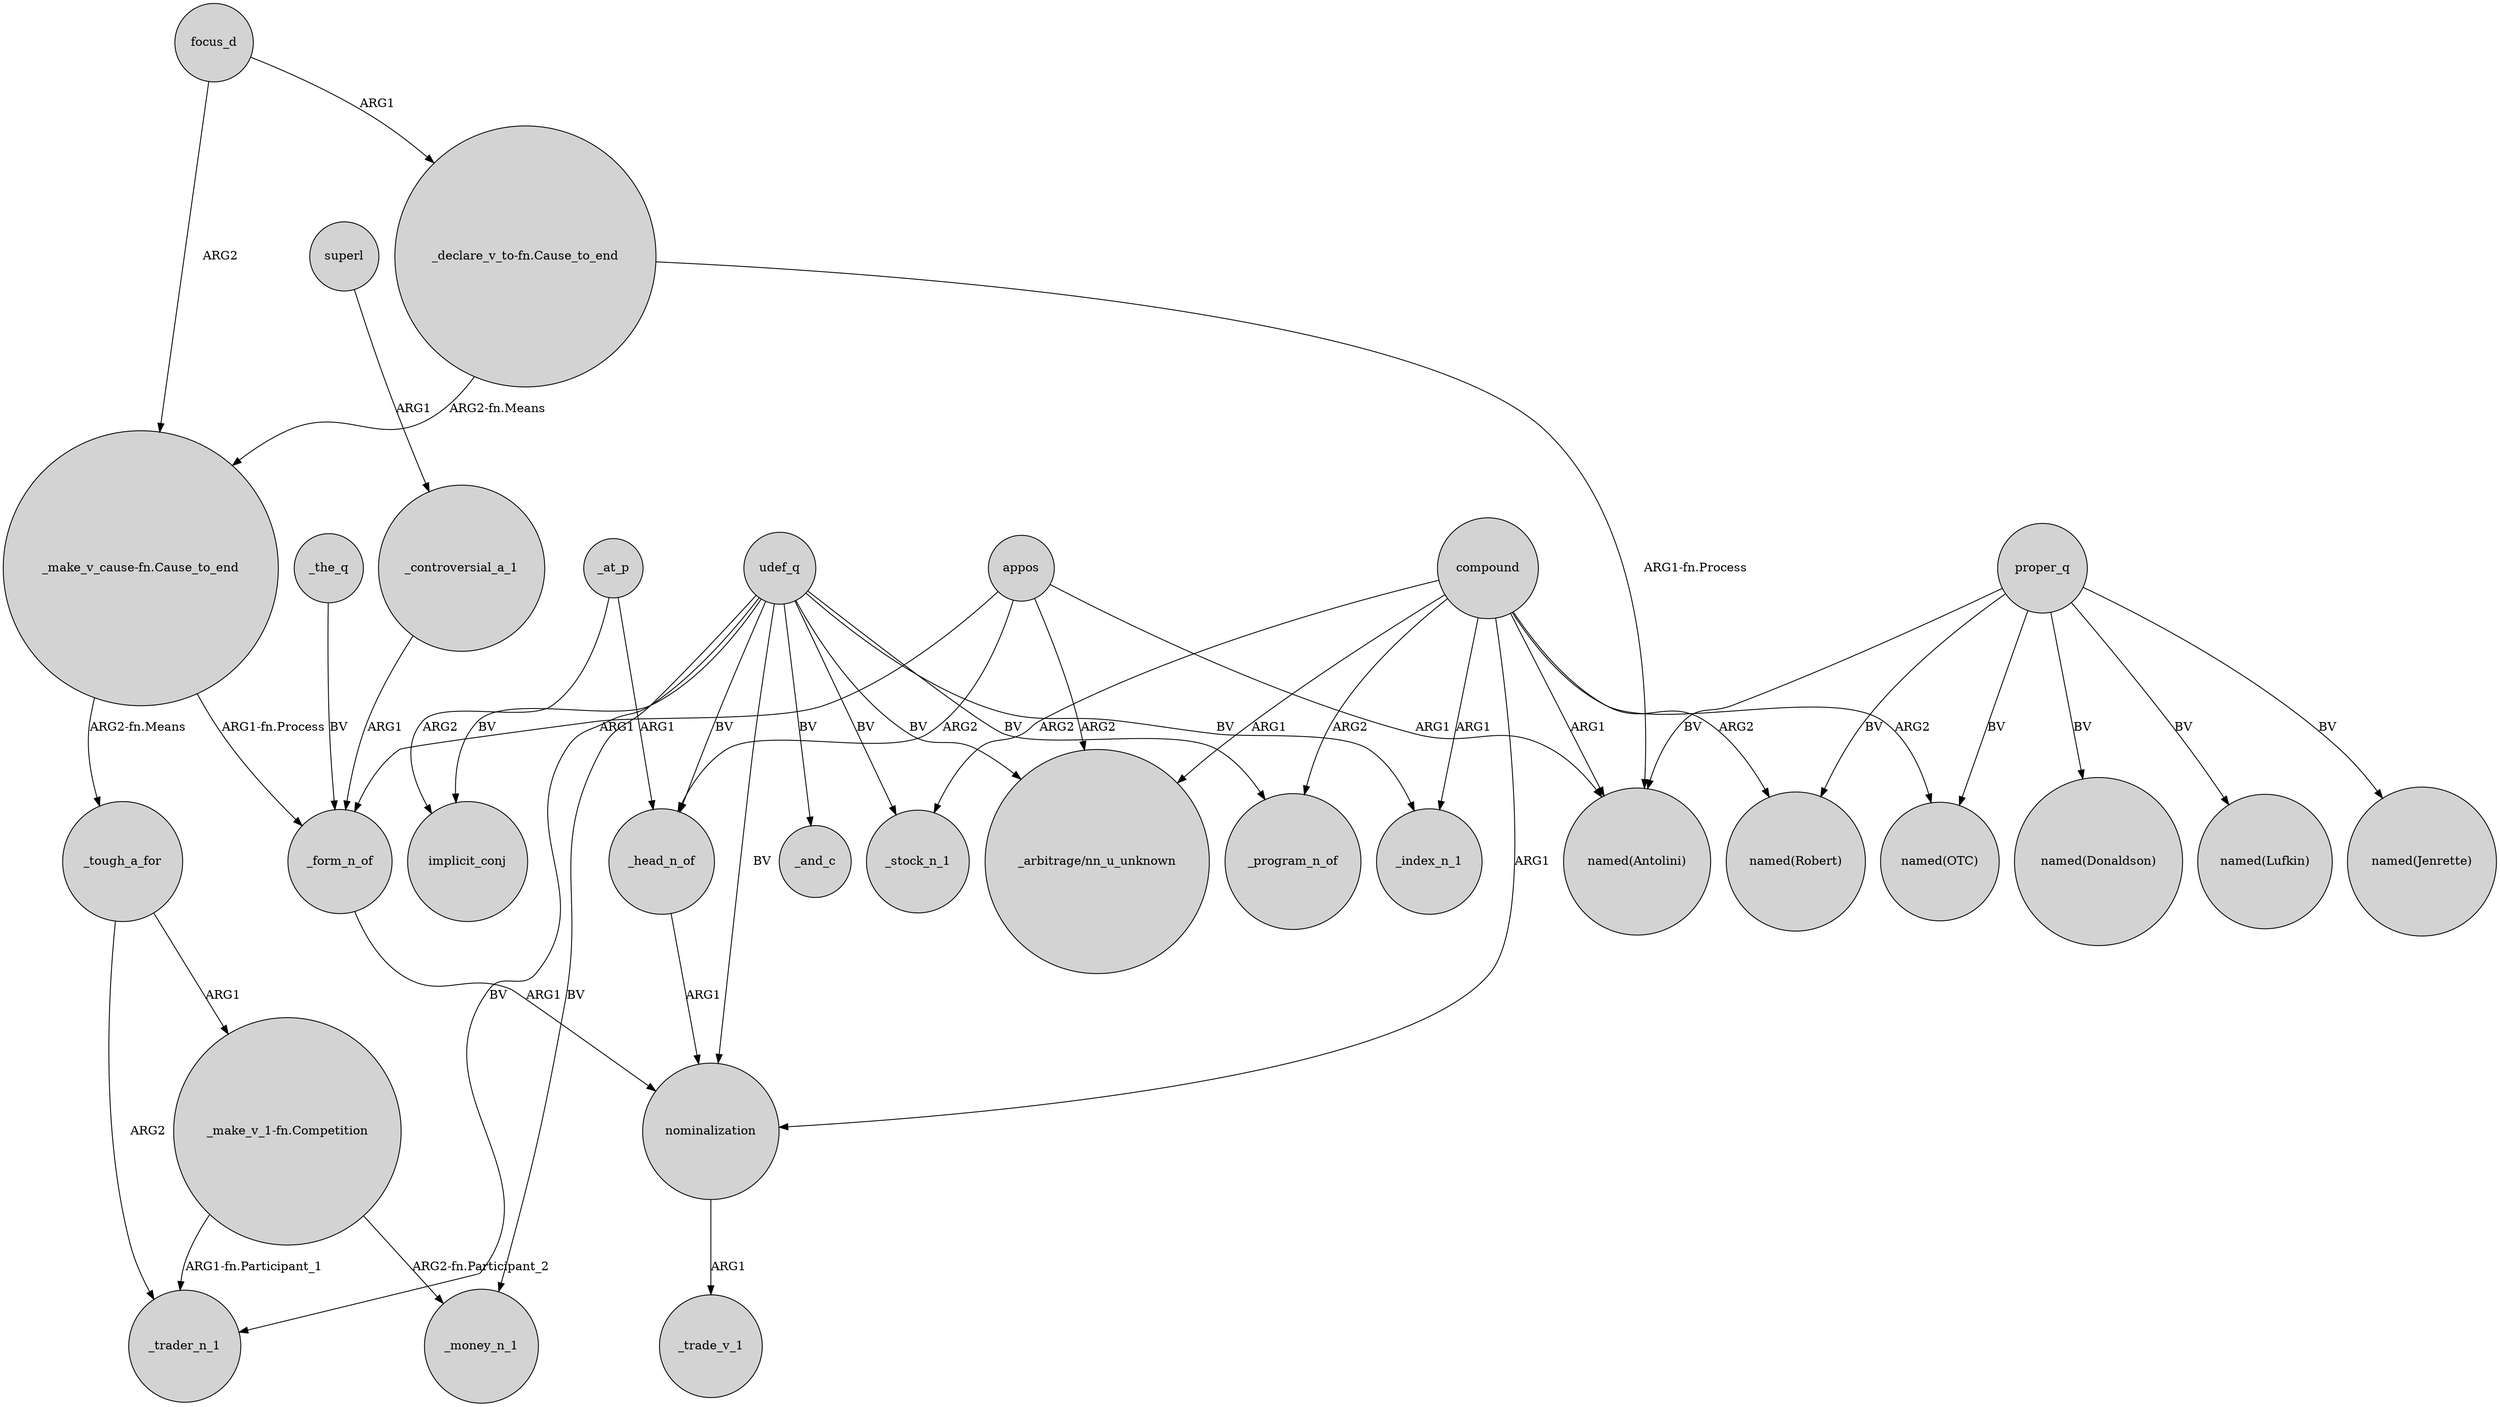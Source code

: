 digraph {
	node [shape=circle style=filled]
	_head_n_of -> nominalization [label=ARG1]
	proper_q -> "named(Donaldson)" [label=BV]
	appos -> _form_n_of [label=ARG1]
	_tough_a_for -> "_make_v_1-fn.Competition" [label=ARG1]
	"_make_v_1-fn.Competition" -> _trader_n_1 [label="ARG1-fn.Participant_1"]
	udef_q -> nominalization [label=BV]
	udef_q -> _index_n_1 [label=BV]
	superl -> _controversial_a_1 [label=ARG1]
	appos -> "_arbitrage/nn_u_unknown" [label=ARG2]
	compound -> "named(Antolini)" [label=ARG1]
	proper_q -> "named(Antolini)" [label=BV]
	udef_q -> _and_c [label=BV]
	udef_q -> _head_n_of [label=BV]
	udef_q -> _program_n_of [label=BV]
	proper_q -> "named(Lufkin)" [label=BV]
	_at_p -> implicit_conj [label=ARG2]
	proper_q -> "named(Jenrette)" [label=BV]
	compound -> _program_n_of [label=ARG2]
	compound -> nominalization [label=ARG1]
	udef_q -> _trader_n_1 [label=BV]
	udef_q -> _stock_n_1 [label=BV]
	_the_q -> _form_n_of [label=BV]
	focus_d -> "_declare_v_to-fn.Cause_to_end" [label=ARG1]
	compound -> "named(Robert)" [label=ARG2]
	udef_q -> _money_n_1 [label=BV]
	proper_q -> "named(OTC)" [label=BV]
	focus_d -> "_make_v_cause-fn.Cause_to_end" [label=ARG2]
	"_declare_v_to-fn.Cause_to_end" -> "named(Antolini)" [label="ARG1-fn.Process"]
	_controversial_a_1 -> _form_n_of [label=ARG1]
	compound -> _stock_n_1 [label=ARG2]
	udef_q -> "_arbitrage/nn_u_unknown" [label=BV]
	_form_n_of -> nominalization [label=ARG1]
	compound -> "_arbitrage/nn_u_unknown" [label=ARG1]
	"_make_v_1-fn.Competition" -> _money_n_1 [label="ARG2-fn.Participant_2"]
	_at_p -> _head_n_of [label=ARG1]
	"_declare_v_to-fn.Cause_to_end" -> "_make_v_cause-fn.Cause_to_end" [label="ARG2-fn.Means"]
	compound -> _index_n_1 [label=ARG1]
	appos -> "named(Antolini)" [label=ARG1]
	proper_q -> "named(Robert)" [label=BV]
	_tough_a_for -> _trader_n_1 [label=ARG2]
	"_make_v_cause-fn.Cause_to_end" -> _tough_a_for [label="ARG2-fn.Means"]
	"_make_v_cause-fn.Cause_to_end" -> _form_n_of [label="ARG1-fn.Process"]
	appos -> _head_n_of [label=ARG2]
	udef_q -> implicit_conj [label=BV]
	nominalization -> _trade_v_1 [label=ARG1]
	compound -> "named(OTC)" [label=ARG2]
}
